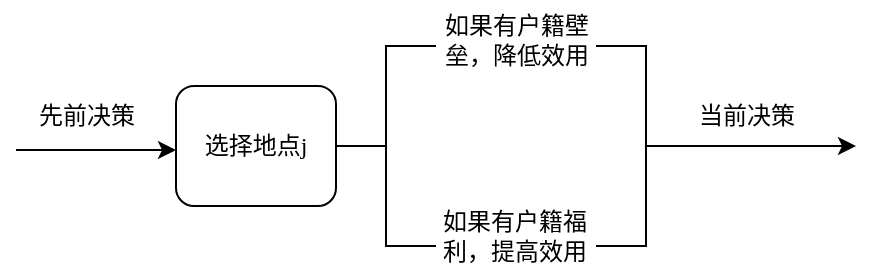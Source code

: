 <mxfile>
    <diagram name="第 1 页" id="nDLBdYbXvGzbmpOn6ePr">
        <mxGraphModel dx="450" dy="302" grid="1" gridSize="10" guides="1" tooltips="1" connect="1" arrows="1" fold="1" page="1" pageScale="1" pageWidth="827" pageHeight="1169" math="0" shadow="0">
            <root>
                <mxCell id="0"/>
                <mxCell id="1" parent="0"/>
                <mxCell id="uF1mdXnrfJHyeV5ilW6n-1" value="" style="endArrow=classic;html=1;rounded=0;" parent="1" edge="1">
                    <mxGeometry width="50" height="50" relative="1" as="geometry">
                        <mxPoint x="160" y="280" as="sourcePoint"/>
                        <mxPoint x="240" y="280" as="targetPoint"/>
                    </mxGeometry>
                </mxCell>
                <mxCell id="uF1mdXnrfJHyeV5ilW6n-2" value="&lt;font face=&quot;宋体&quot;&gt;先前决策&lt;/font&gt;" style="text;html=1;align=center;verticalAlign=middle;resizable=0;points=[];autosize=1;strokeColor=none;fillColor=none;" parent="1" vertex="1">
                    <mxGeometry x="160" y="248" width="70" height="30" as="geometry"/>
                </mxCell>
                <mxCell id="uF1mdXnrfJHyeV5ilW6n-3" value="&lt;font face=&quot;宋体&quot;&gt;选择地点j&lt;/font&gt;" style="rounded=1;whiteSpace=wrap;html=1;" parent="1" vertex="1">
                    <mxGeometry x="240" y="248" width="80" height="60" as="geometry"/>
                </mxCell>
                <mxCell id="uF1mdXnrfJHyeV5ilW6n-4" value="" style="strokeWidth=1;html=1;shape=mxgraph.flowchart.annotation_2;align=left;labelPosition=right;pointerEvents=1;" parent="1" vertex="1">
                    <mxGeometry x="320" y="228" width="50" height="100" as="geometry"/>
                </mxCell>
                <mxCell id="uF1mdXnrfJHyeV5ilW6n-5" value="&lt;font face=&quot;宋体&quot;&gt;如果有户籍&lt;span style=&quot;background-color: transparent; color: light-dark(rgb(0, 0, 0), rgb(255, 255, 255));&quot;&gt;壁&lt;/span&gt;&lt;/font&gt;&lt;div&gt;&lt;span style=&quot;background-color: transparent; color: light-dark(rgb(0, 0, 0), rgb(255, 255, 255));&quot;&gt;&lt;font face=&quot;宋体&quot;&gt;垒，降低效用&lt;/font&gt;&lt;/span&gt;&lt;/div&gt;" style="text;html=1;align=center;verticalAlign=middle;resizable=0;points=[];autosize=1;strokeColor=none;fillColor=none;" parent="1" vertex="1">
                    <mxGeometry x="360" y="205" width="100" height="40" as="geometry"/>
                </mxCell>
                <mxCell id="uF1mdXnrfJHyeV5ilW6n-6" value="&lt;font face=&quot;宋体&quot;&gt;如果有户籍福&lt;/font&gt;&lt;div&gt;&lt;font face=&quot;宋体&quot;&gt;利，提高效用&lt;/font&gt;&lt;/div&gt;" style="text;html=1;align=center;verticalAlign=middle;resizable=0;points=[];autosize=1;strokeColor=none;fillColor=none;" parent="1" vertex="1">
                    <mxGeometry x="359" y="303" width="100" height="40" as="geometry"/>
                </mxCell>
                <mxCell id="uF1mdXnrfJHyeV5ilW6n-7" value="" style="strokeWidth=1;html=1;shape=mxgraph.flowchart.annotation_2;align=left;labelPosition=right;pointerEvents=1;rotation=-180;" parent="1" vertex="1">
                    <mxGeometry x="450" y="228" width="50" height="100" as="geometry"/>
                </mxCell>
                <mxCell id="uF1mdXnrfJHyeV5ilW6n-8" value="" style="endArrow=classic;html=1;rounded=0;exitX=0;exitY=0.5;exitDx=0;exitDy=0;exitPerimeter=0;" parent="1" source="uF1mdXnrfJHyeV5ilW6n-7" edge="1">
                    <mxGeometry width="50" height="50" relative="1" as="geometry">
                        <mxPoint x="530" y="290" as="sourcePoint"/>
                        <mxPoint x="580" y="278" as="targetPoint"/>
                    </mxGeometry>
                </mxCell>
                <mxCell id="uF1mdXnrfJHyeV5ilW6n-9" value="当前决策" style="text;html=1;align=center;verticalAlign=middle;resizable=0;points=[];autosize=1;strokeColor=none;fillColor=none;fontFamily=宋体;" parent="1" vertex="1">
                    <mxGeometry x="490" y="248" width="70" height="30" as="geometry"/>
                </mxCell>
            </root>
        </mxGraphModel>
    </diagram>
</mxfile>